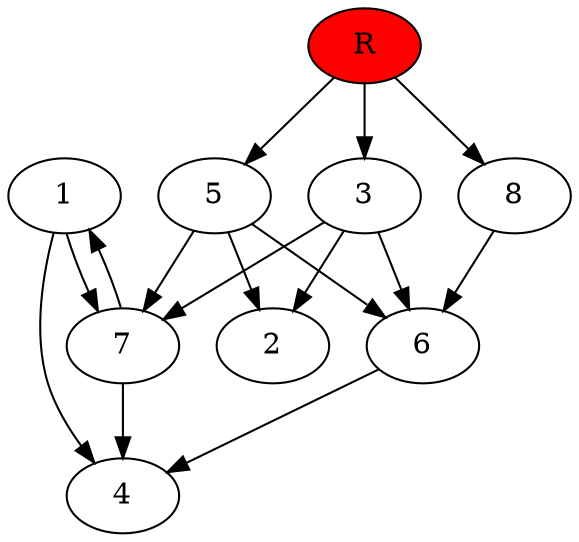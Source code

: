 digraph prb78900 {
	1
	2
	3
	4
	5
	6
	7
	8
	R [fillcolor="#ff0000" style=filled]
	1 -> 4
	1 -> 7
	3 -> 2
	3 -> 6
	3 -> 7
	5 -> 2
	5 -> 6
	5 -> 7
	6 -> 4
	7 -> 1
	7 -> 4
	8 -> 6
	R -> 3
	R -> 5
	R -> 8
}
